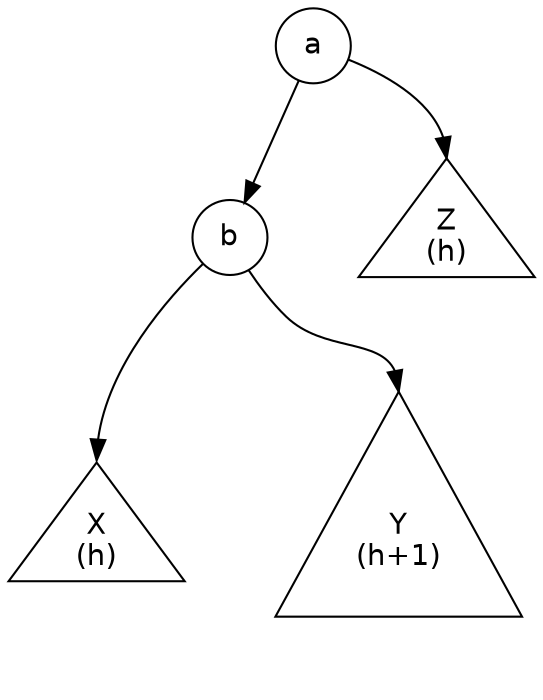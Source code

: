 digraph G {
	graph [fontname = "Helvetica"];
	node [fontname = "Helvetica",shape=circle];
	edge [fontname = "Helvetica"];

	X [shape=triangle,label="X\n(h)",height=1];
	Y [shape=triangle,label="Y\n(h+1)",height=2];
	Z [shape=triangle,label="Z\n(h)",height=1];

	a -> b;
	ma [label="", width=0.1, style=invis];
	a -> ma [style=invis];
	a -> Z:n;
	{rank=same b -> ma -> Z [style=invis]};

	b -> X:n;
	mb [label="", width=0.1, style=invis];
	b -> mb [style=invis];
	b -> Y:n;
	{rank=same X -> mb -> Y [style=invis]};
}
